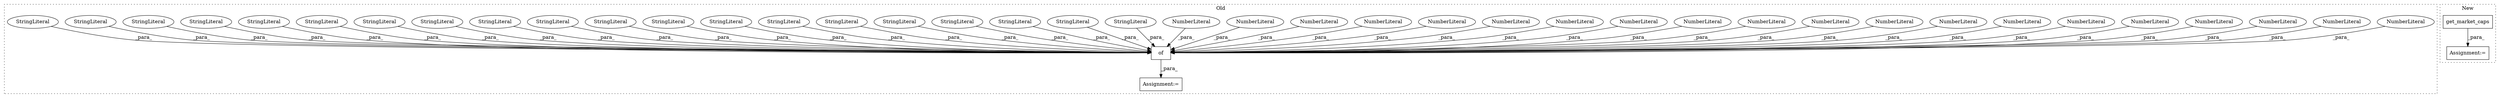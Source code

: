 digraph G {
subgraph cluster0 {
1 [label="of" a="32" s="10916,11184" l="3,1" shape="box"];
3 [label="NumberLiteral" a="34" s="11010" l="6" shape="ellipse"];
4 [label="NumberLiteral" a="34" s="11110" l="5" shape="ellipse"];
5 [label="NumberLiteral" a="34" s="11096" l="7" shape="ellipse"];
6 [label="NumberLiteral" a="34" s="11088" l="1" shape="ellipse"];
7 [label="NumberLiteral" a="34" s="11162" l="7" shape="ellipse"];
8 [label="NumberLiteral" a="34" s="10984" l="7" shape="ellipse"];
9 [label="NumberLiteral" a="34" s="10926" l="7" shape="ellipse"];
10 [label="NumberLiteral" a="34" s="11050" l="6" shape="ellipse"];
11 [label="NumberLiteral" a="34" s="11134" l="7" shape="ellipse"];
12 [label="NumberLiteral" a="34" s="11061" l="6" shape="ellipse"];
13 [label="NumberLiteral" a="34" s="10954" l="7" shape="ellipse"];
14 [label="NumberLiteral" a="34" s="11037" l="7" shape="ellipse"];
15 [label="NumberLiteral" a="34" s="11122" l="6" shape="ellipse"];
16 [label="NumberLiteral" a="34" s="11148" l="7" shape="ellipse"];
17 [label="NumberLiteral" a="34" s="10941" l="7" shape="ellipse"];
18 [label="NumberLiteral" a="34" s="10997" l="6" shape="ellipse"];
19 [label="NumberLiteral" a="34" s="11177" l="7" shape="ellipse"];
20 [label="NumberLiteral" a="34" s="10969" l="7" shape="ellipse"];
21 [label="NumberLiteral" a="34" s="11074" l="6" shape="ellipse"];
22 [label="NumberLiteral" a="34" s="11023" l="7" shape="ellipse"];
23 [label="StringLiteral" a="45" s="11068" l="5" shape="ellipse"];
24 [label="StringLiteral" a="45" s="11116" l="5" shape="ellipse"];
25 [label="StringLiteral" a="45" s="11104" l="5" shape="ellipse"];
26 [label="StringLiteral" a="45" s="10992" l="4" shape="ellipse"];
27 [label="StringLiteral" a="45" s="11142" l="5" shape="ellipse"];
28 [label="StringLiteral" a="45" s="10962" l="6" shape="ellipse"];
29 [label="StringLiteral" a="45" s="11057" l="3" shape="ellipse"];
30 [label="StringLiteral" a="45" s="11004" l="5" shape="ellipse"];
31 [label="Assignment:=" a="7" s="10911" l="1" shape="box"];
32 [label="StringLiteral" a="45" s="11031" l="5" shape="ellipse"];
33 [label="StringLiteral" a="45" s="10949" l="4" shape="ellipse"];
34 [label="StringLiteral" a="45" s="11081" l="6" shape="ellipse"];
35 [label="StringLiteral" a="45" s="10934" l="6" shape="ellipse"];
36 [label="StringLiteral" a="45" s="11017" l="5" shape="ellipse"];
37 [label="StringLiteral" a="45" s="11156" l="5" shape="ellipse"];
39 [label="StringLiteral" a="45" s="11090" l="5" shape="ellipse"];
40 [label="StringLiteral" a="45" s="11170" l="6" shape="ellipse"];
41 [label="StringLiteral" a="45" s="10919" l="6" shape="ellipse"];
42 [label="StringLiteral" a="45" s="11129" l="4" shape="ellipse"];
43 [label="StringLiteral" a="45" s="11045" l="4" shape="ellipse"];
44 [label="StringLiteral" a="45" s="10977" l="6" shape="ellipse"];
label = "Old";
style="dotted";
}
subgraph cluster1 {
2 [label="get_market_caps" a="32" s="10706" l="17" shape="box"];
38 [label="Assignment:=" a="7" s="10705" l="1" shape="box"];
label = "New";
style="dotted";
}
1 -> 31 [label="_para_"];
2 -> 38 [label="_para_"];
3 -> 1 [label="_para_"];
4 -> 1 [label="_para_"];
5 -> 1 [label="_para_"];
6 -> 1 [label="_para_"];
7 -> 1 [label="_para_"];
8 -> 1 [label="_para_"];
9 -> 1 [label="_para_"];
10 -> 1 [label="_para_"];
11 -> 1 [label="_para_"];
12 -> 1 [label="_para_"];
13 -> 1 [label="_para_"];
14 -> 1 [label="_para_"];
15 -> 1 [label="_para_"];
16 -> 1 [label="_para_"];
17 -> 1 [label="_para_"];
18 -> 1 [label="_para_"];
19 -> 1 [label="_para_"];
20 -> 1 [label="_para_"];
21 -> 1 [label="_para_"];
22 -> 1 [label="_para_"];
23 -> 1 [label="_para_"];
24 -> 1 [label="_para_"];
25 -> 1 [label="_para_"];
26 -> 1 [label="_para_"];
27 -> 1 [label="_para_"];
28 -> 1 [label="_para_"];
29 -> 1 [label="_para_"];
30 -> 1 [label="_para_"];
32 -> 1 [label="_para_"];
33 -> 1 [label="_para_"];
34 -> 1 [label="_para_"];
35 -> 1 [label="_para_"];
36 -> 1 [label="_para_"];
37 -> 1 [label="_para_"];
39 -> 1 [label="_para_"];
40 -> 1 [label="_para_"];
41 -> 1 [label="_para_"];
42 -> 1 [label="_para_"];
43 -> 1 [label="_para_"];
44 -> 1 [label="_para_"];
}